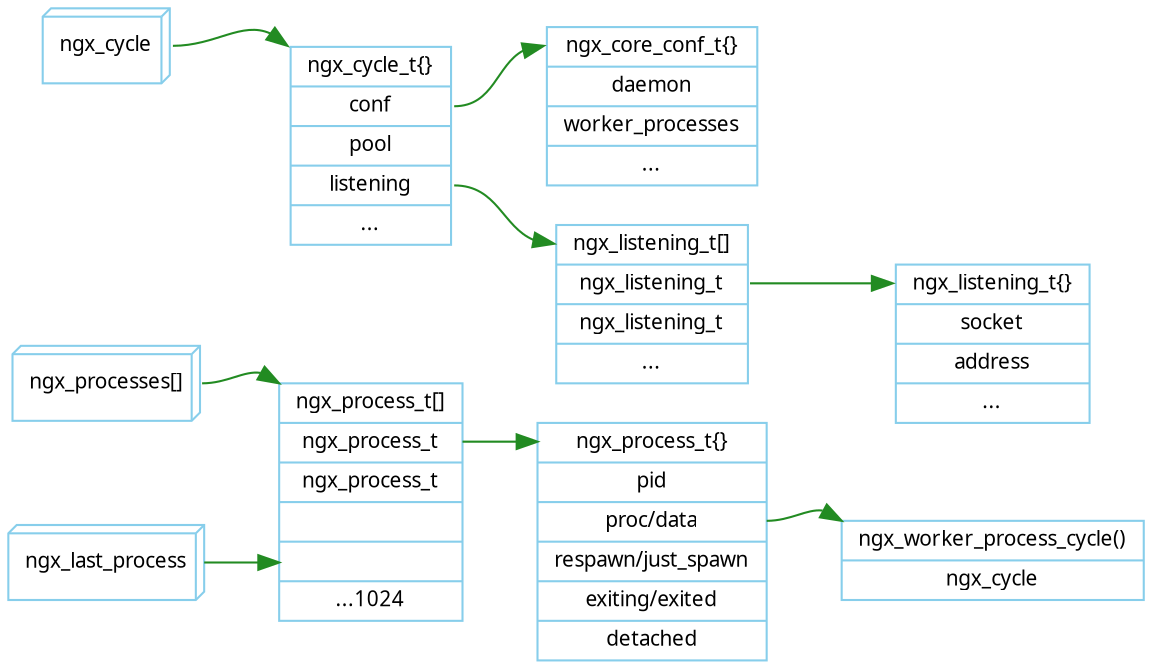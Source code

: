 digraph ngx_process_data_structure {
   rankdir=LR;
   node [shape=record, color=skyblue, fontname="Verdana", fontsize=10];
   edge [color=forestgreen, fontname="Verdana", fontsize=10];

   // process
   ngx_processes [shape="box3d", label="ngx_processes\[\]"];
   ngx_last_process [shape="box3d", label="ngx_last_process"];
   ngx_processes_array [label="ngx_process_t\[\]|<n1>ngx_process_t|<n2>ngx_process_t||<n3>|...1024"];
   ngx_process_t [label="<h>ngx_process_t\{\}|<pid>pid|<proc>proc/data|respawn/just_spawn|exiting/exited|detached"];
   ngx_routine [label="<h>ngx_worker_process_cycle()|ngx_cycle"];

   ngx_processes:e -> ngx_processes_array:nw;
   ngx_last_process:e -> ngx_processes_array:n3;
   ngx_processes_array:n1 -> ngx_process_t:h;
   ngx_process_t:proc -> ngx_routine:h:nw;

   // cycle
   ngx_cycle [shape="box3d", label="ngx_cycle"];
   ngx_cycle_t [label="<h>ngx_cycle_t\{\}|<conf>conf|pool|<listening>listening|..."];
   ngx_core_conf_t [label="<h>ngx_core_conf_t\{\}|<daemon>daemon|<worker_processes>worker_processes|..."];
   ngx_listening_array [label="<h>ngx_listening_t\[\]|<n1>ngx_listening_t|<n2>ngx_listening_t|..."];
   ngx_listening_t [label="<h>ngx_listening_t\{\}|socket|address|..."];

   ngx_cycle:e->ngx_cycle_t:nw;
   ngx_cycle_t:conf -> ngx_core_conf_t:h;
   ngx_cycle_t:listening -> ngx_listening_array:h;
   ngx_listening_array:n1 -> ngx_listening_t:h;

}
